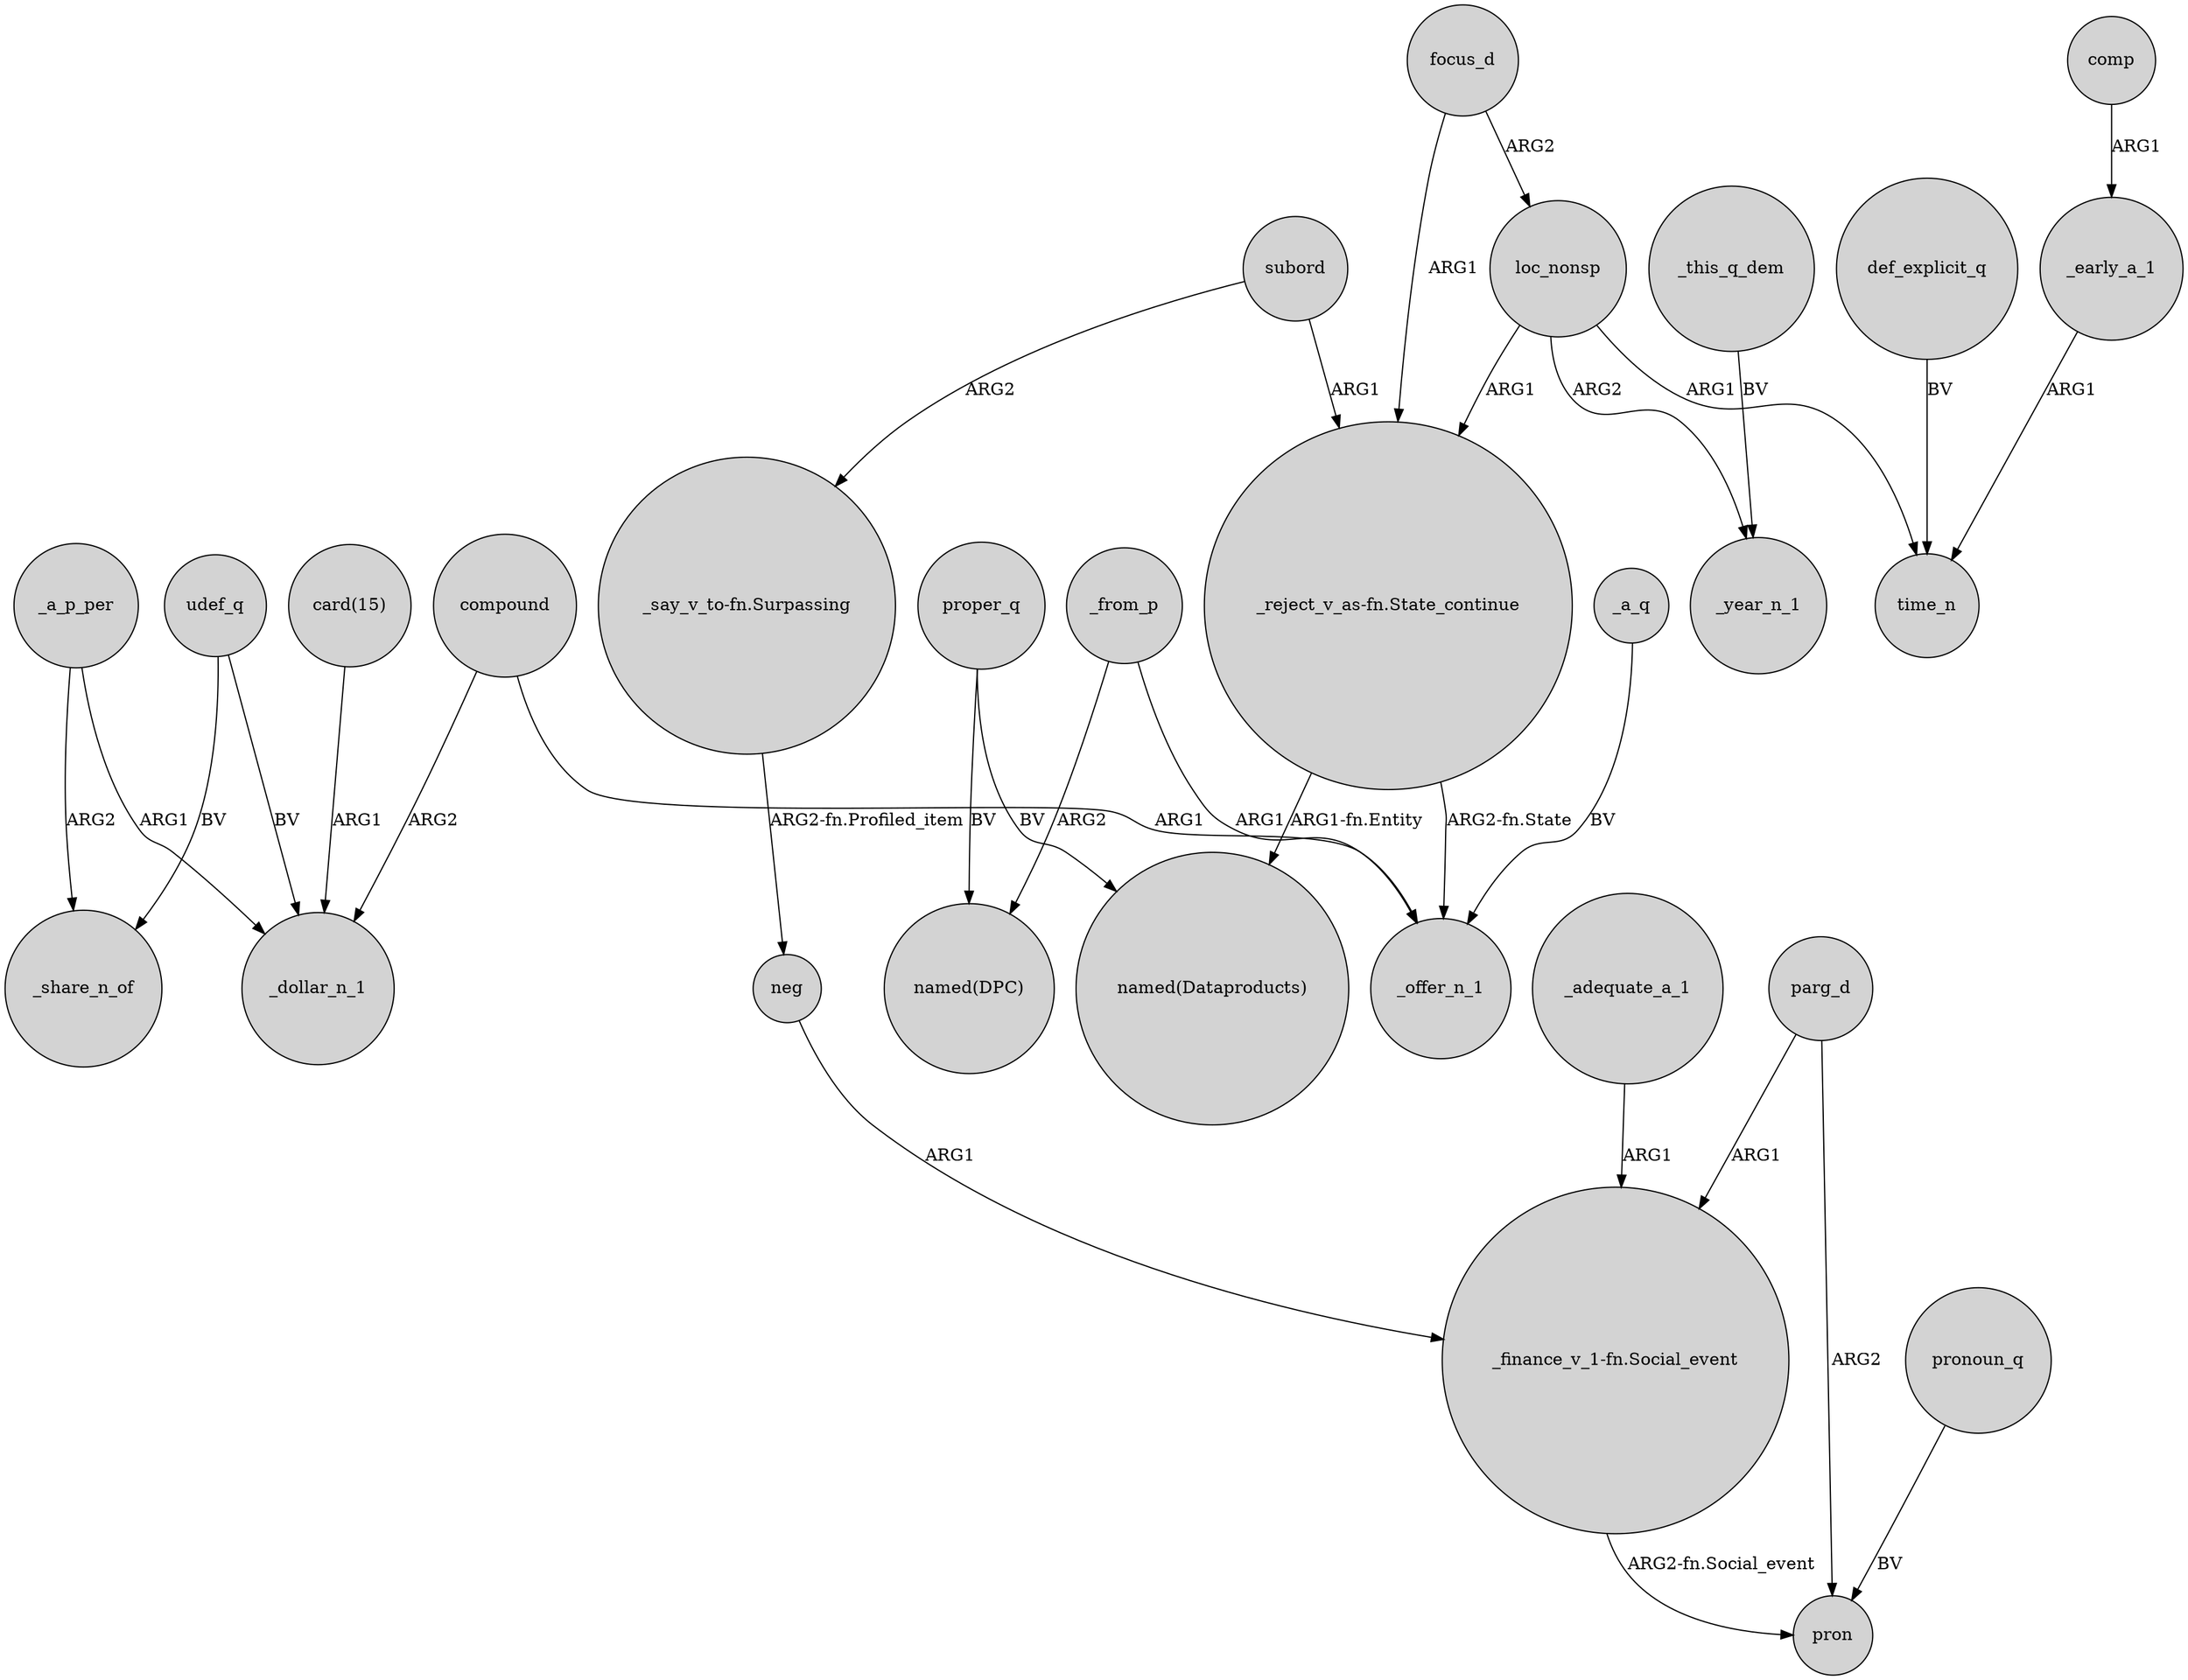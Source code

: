 digraph {
	node [shape=circle style=filled]
	_early_a_1 -> time_n [label=ARG1]
	"_reject_v_as-fn.State_continue" -> "named(Dataproducts)" [label="ARG1-fn.Entity"]
	subord -> "_reject_v_as-fn.State_continue" [label=ARG1]
	parg_d -> pron [label=ARG2]
	comp -> _early_a_1 [label=ARG1]
	_from_p -> _offer_n_1 [label=ARG1]
	compound -> _dollar_n_1 [label=ARG2]
	focus_d -> loc_nonsp [label=ARG2]
	_from_p -> "named(DPC)" [label=ARG2]
	loc_nonsp -> _year_n_1 [label=ARG2]
	compound -> _offer_n_1 [label=ARG1]
	pronoun_q -> pron [label=BV]
	neg -> "_finance_v_1-fn.Social_event" [label=ARG1]
	proper_q -> "named(DPC)" [label=BV]
	subord -> "_say_v_to-fn.Surpassing" [label=ARG2]
	_a_p_per -> _share_n_of [label=ARG2]
	udef_q -> _share_n_of [label=BV]
	_adequate_a_1 -> "_finance_v_1-fn.Social_event" [label=ARG1]
	udef_q -> _dollar_n_1 [label=BV]
	"card(15)" -> _dollar_n_1 [label=ARG1]
	loc_nonsp -> "_reject_v_as-fn.State_continue" [label=ARG1]
	_this_q_dem -> _year_n_1 [label=BV]
	loc_nonsp -> time_n [label=ARG1]
	"_reject_v_as-fn.State_continue" -> _offer_n_1 [label="ARG2-fn.State"]
	_a_p_per -> _dollar_n_1 [label=ARG1]
	"_finance_v_1-fn.Social_event" -> pron [label="ARG2-fn.Social_event"]
	def_explicit_q -> time_n [label=BV]
	focus_d -> "_reject_v_as-fn.State_continue" [label=ARG1]
	_a_q -> _offer_n_1 [label=BV]
	parg_d -> "_finance_v_1-fn.Social_event" [label=ARG1]
	proper_q -> "named(Dataproducts)" [label=BV]
	"_say_v_to-fn.Surpassing" -> neg [label="ARG2-fn.Profiled_item"]
}
